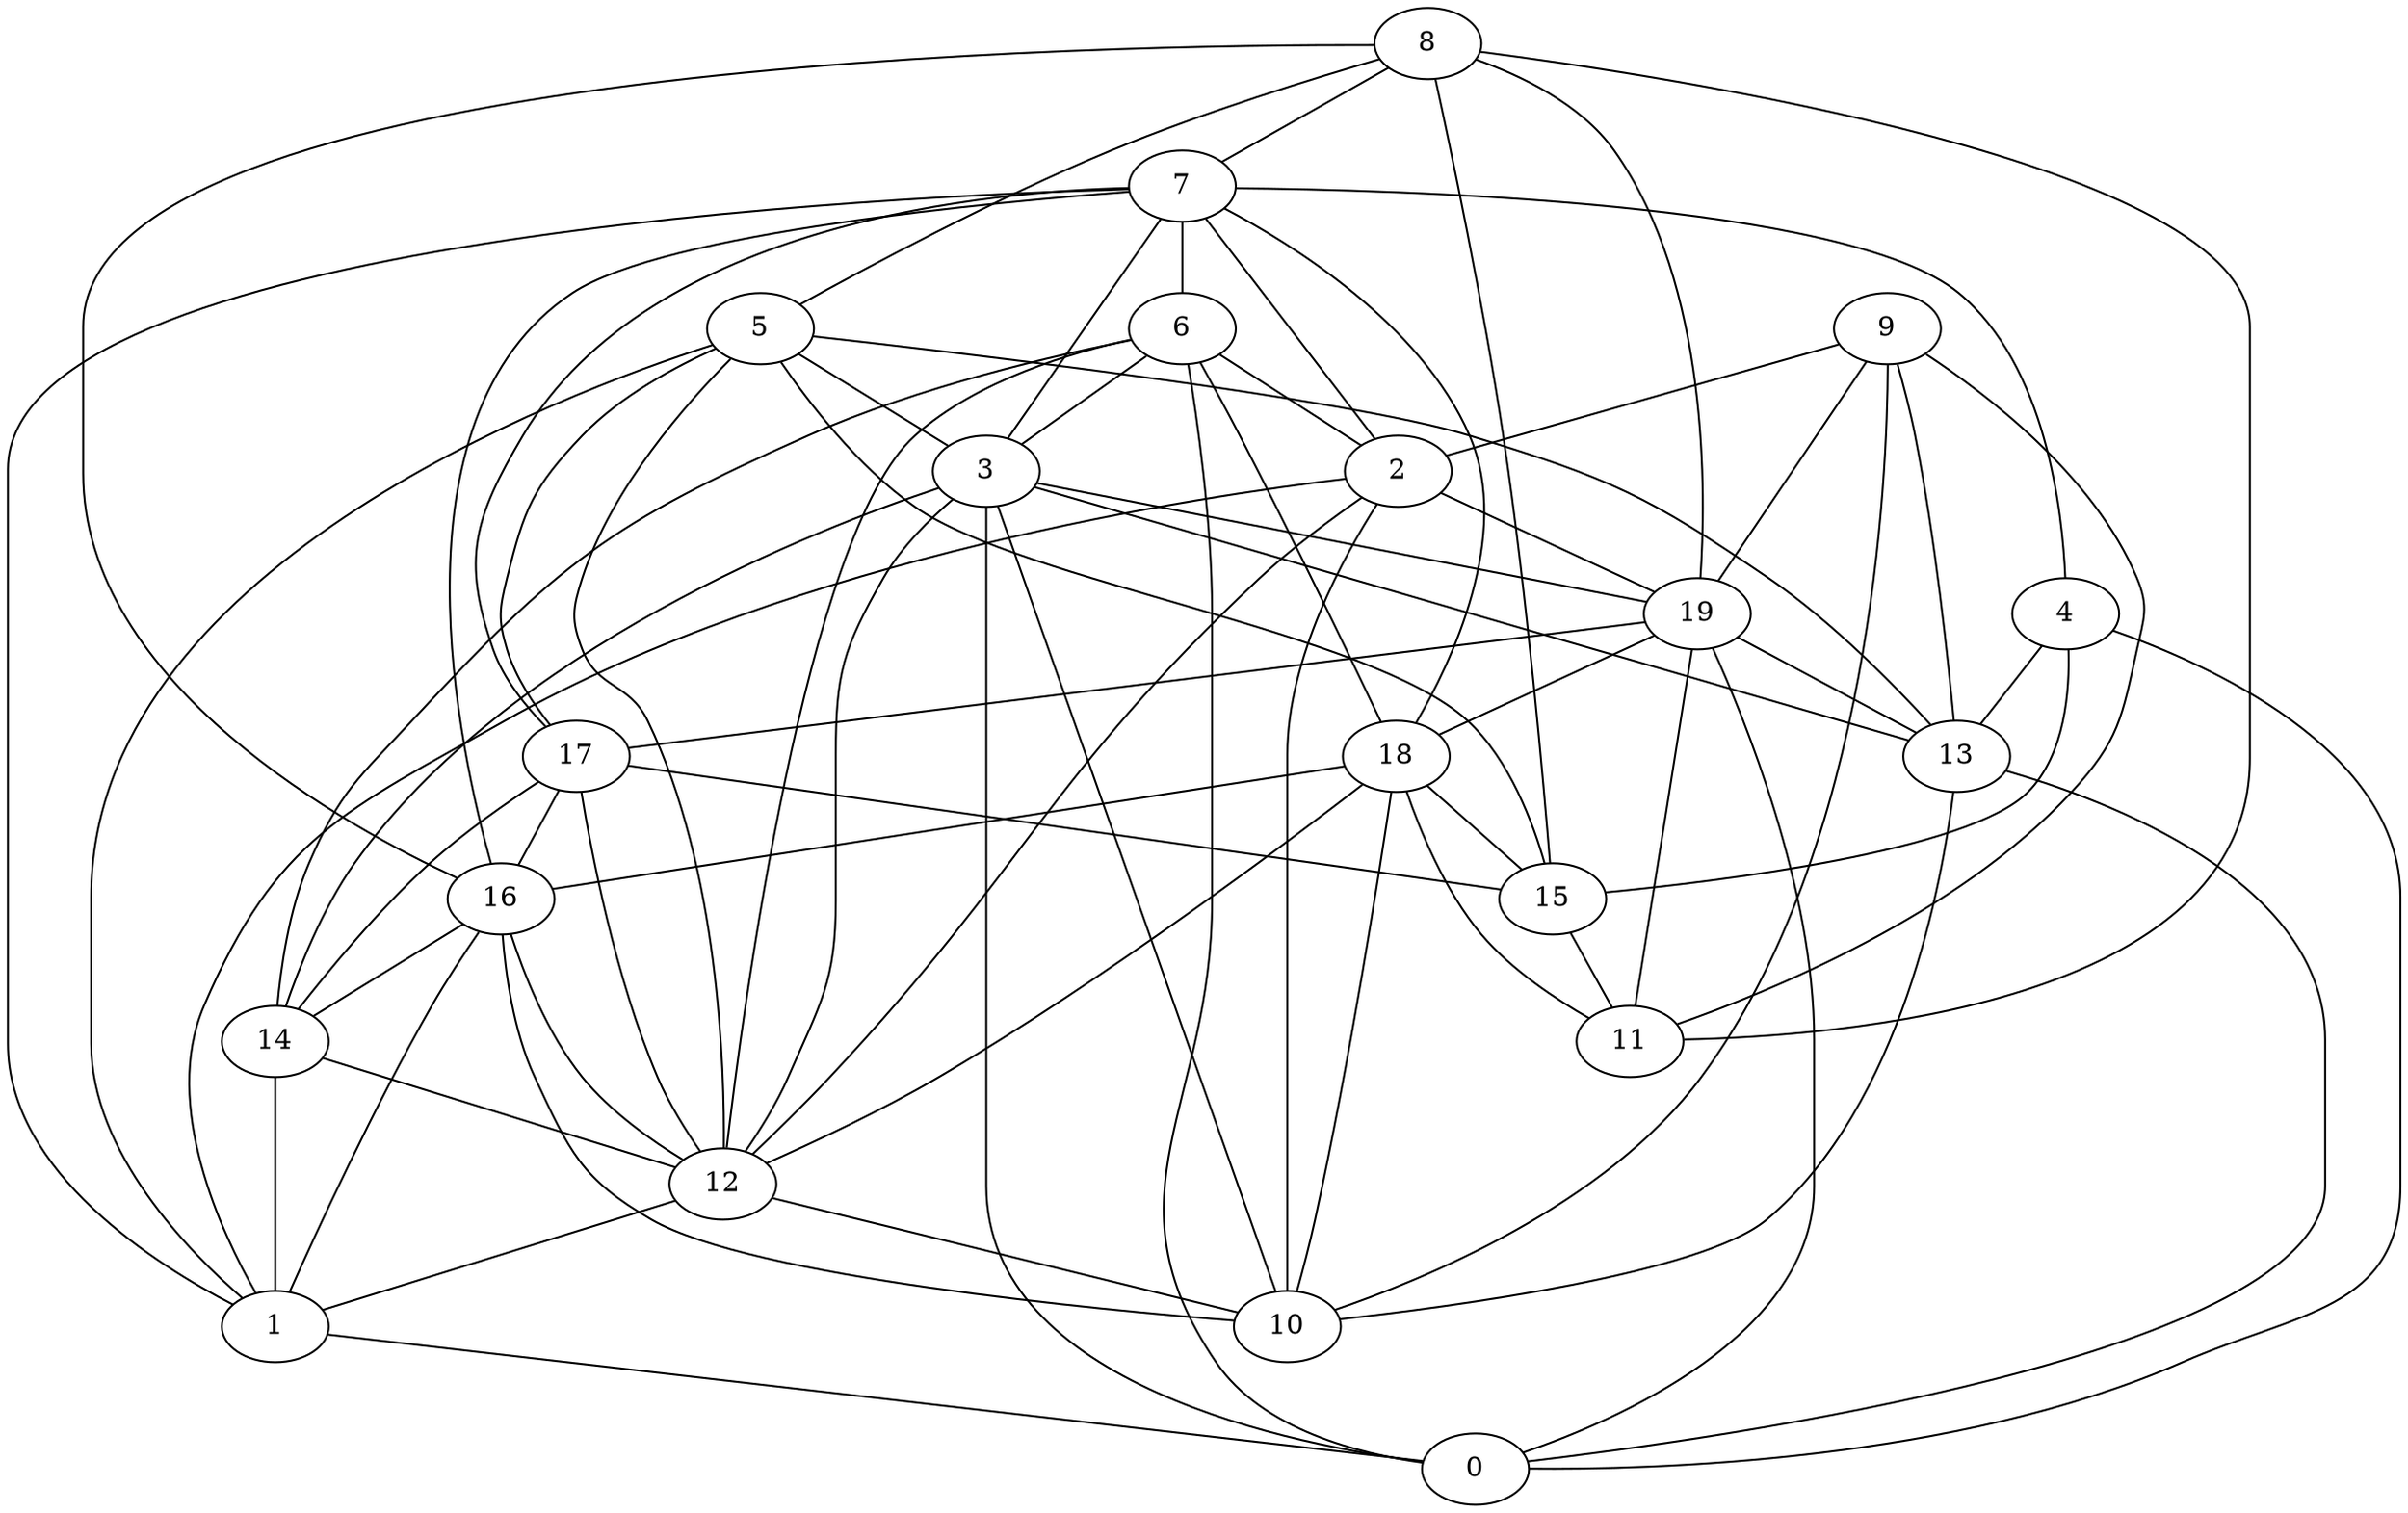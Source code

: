 digraph GG_graph {

subgraph G_graph {
edge [color = black]
"8" -> "11" [dir = none]
"8" -> "16" [dir = none]
"8" -> "15" [dir = none]
"8" -> "7" [dir = none]
"8" -> "5" [dir = none]
"4" -> "13" [dir = none]
"4" -> "15" [dir = none]
"18" -> "15" [dir = none]
"18" -> "12" [dir = none]
"18" -> "11" [dir = none]
"5" -> "1" [dir = none]
"5" -> "3" [dir = none]
"5" -> "12" [dir = none]
"12" -> "10" [dir = none]
"2" -> "1" [dir = none]
"2" -> "10" [dir = none]
"6" -> "12" [dir = none]
"19" -> "17" [dir = none]
"19" -> "0" [dir = none]
"19" -> "13" [dir = none]
"7" -> "4" [dir = none]
"7" -> "17" [dir = none]
"7" -> "3" [dir = none]
"7" -> "1" [dir = none]
"7" -> "6" [dir = none]
"17" -> "12" [dir = none]
"17" -> "14" [dir = none]
"17" -> "15" [dir = none]
"9" -> "11" [dir = none]
"9" -> "10" [dir = none]
"3" -> "19" [dir = none]
"3" -> "14" [dir = none]
"16" -> "14" [dir = none]
"16" -> "12" [dir = none]
"16" -> "10" [dir = none]
"16" -> "1" [dir = none]
"13" -> "0" [dir = none]
"13" -> "10" [dir = none]
"5" -> "17" [dir = none]
"6" -> "0" [dir = none]
"18" -> "10" [dir = none]
"7" -> "2" [dir = none]
"1" -> "0" [dir = none]
"3" -> "13" [dir = none]
"15" -> "11" [dir = none]
"3" -> "0" [dir = none]
"19" -> "11" [dir = none]
"6" -> "18" [dir = none]
"14" -> "12" [dir = none]
"19" -> "18" [dir = none]
"9" -> "2" [dir = none]
"4" -> "0" [dir = none]
"6" -> "2" [dir = none]
"3" -> "12" [dir = none]
"6" -> "3" [dir = none]
"9" -> "19" [dir = none]
"5" -> "15" [dir = none]
"18" -> "16" [dir = none]
"9" -> "13" [dir = none]
"12" -> "1" [dir = none]
"7" -> "18" [dir = none]
"6" -> "14" [dir = none]
"2" -> "19" [dir = none]
"17" -> "16" [dir = none]
"5" -> "13" [dir = none]
"2" -> "12" [dir = none]
"3" -> "10" [dir = none]
"14" -> "1" [dir = none]
"7" -> "16" [dir = none]
"8" -> "19" [dir = none]
}

}
